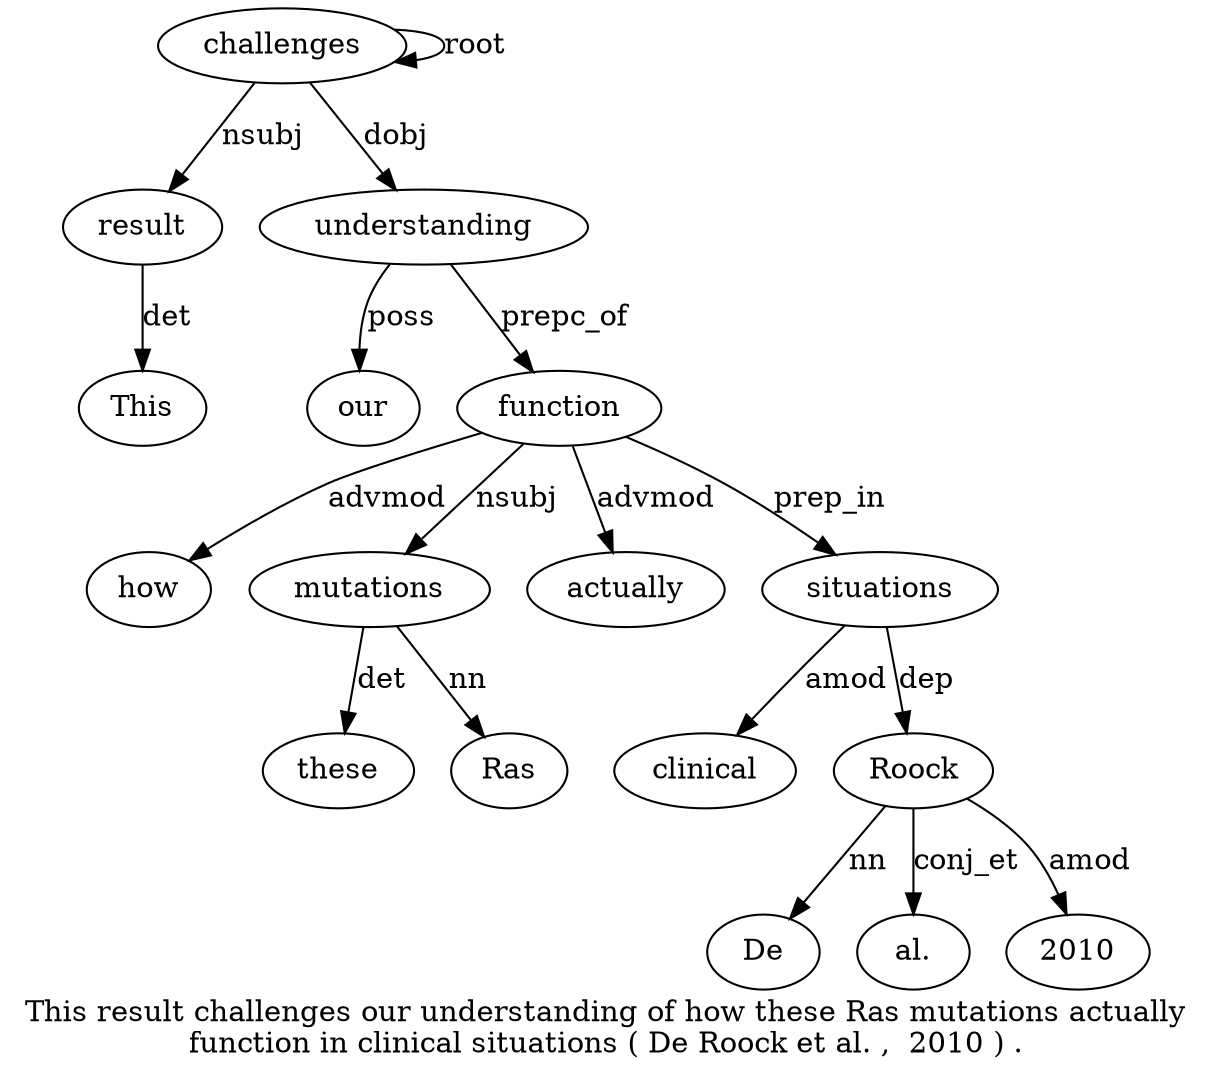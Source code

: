 digraph "This result challenges our understanding of how these Ras mutations actually function in clinical situations ( De Roock et al. ,  2010 ) ." {
label="This result challenges our understanding of how these Ras mutations actually
function in clinical situations ( De Roock et al. ,  2010 ) .";
result2 [style=filled, fillcolor=white, label=result];
This1 [style=filled, fillcolor=white, label=This];
result2 -> This1  [label=det];
challenges3 [style=filled, fillcolor=white, label=challenges];
challenges3 -> result2  [label=nsubj];
challenges3 -> challenges3  [label=root];
understanding5 [style=filled, fillcolor=white, label=understanding];
our4 [style=filled, fillcolor=white, label=our];
understanding5 -> our4  [label=poss];
challenges3 -> understanding5  [label=dobj];
function12 [style=filled, fillcolor=white, label=function];
how7 [style=filled, fillcolor=white, label=how];
function12 -> how7  [label=advmod];
mutations10 [style=filled, fillcolor=white, label=mutations];
these8 [style=filled, fillcolor=white, label=these];
mutations10 -> these8  [label=det];
Ras9 [style=filled, fillcolor=white, label=Ras];
mutations10 -> Ras9  [label=nn];
function12 -> mutations10  [label=nsubj];
actually11 [style=filled, fillcolor=white, label=actually];
function12 -> actually11  [label=advmod];
understanding5 -> function12  [label=prepc_of];
situations15 [style=filled, fillcolor=white, label=situations];
clinical14 [style=filled, fillcolor=white, label=clinical];
situations15 -> clinical14  [label=amod];
function12 -> situations15  [label=prep_in];
Roock18 [style=filled, fillcolor=white, label=Roock];
De17 [style=filled, fillcolor=white, label=De];
Roock18 -> De17  [label=nn];
situations15 -> Roock18  [label=dep];
"al.20" [style=filled, fillcolor=white, label="al."];
Roock18 -> "al.20"  [label=conj_et];
2010 [style=filled, fillcolor=white, label=2010];
Roock18 -> 2010  [label=amod];
}
